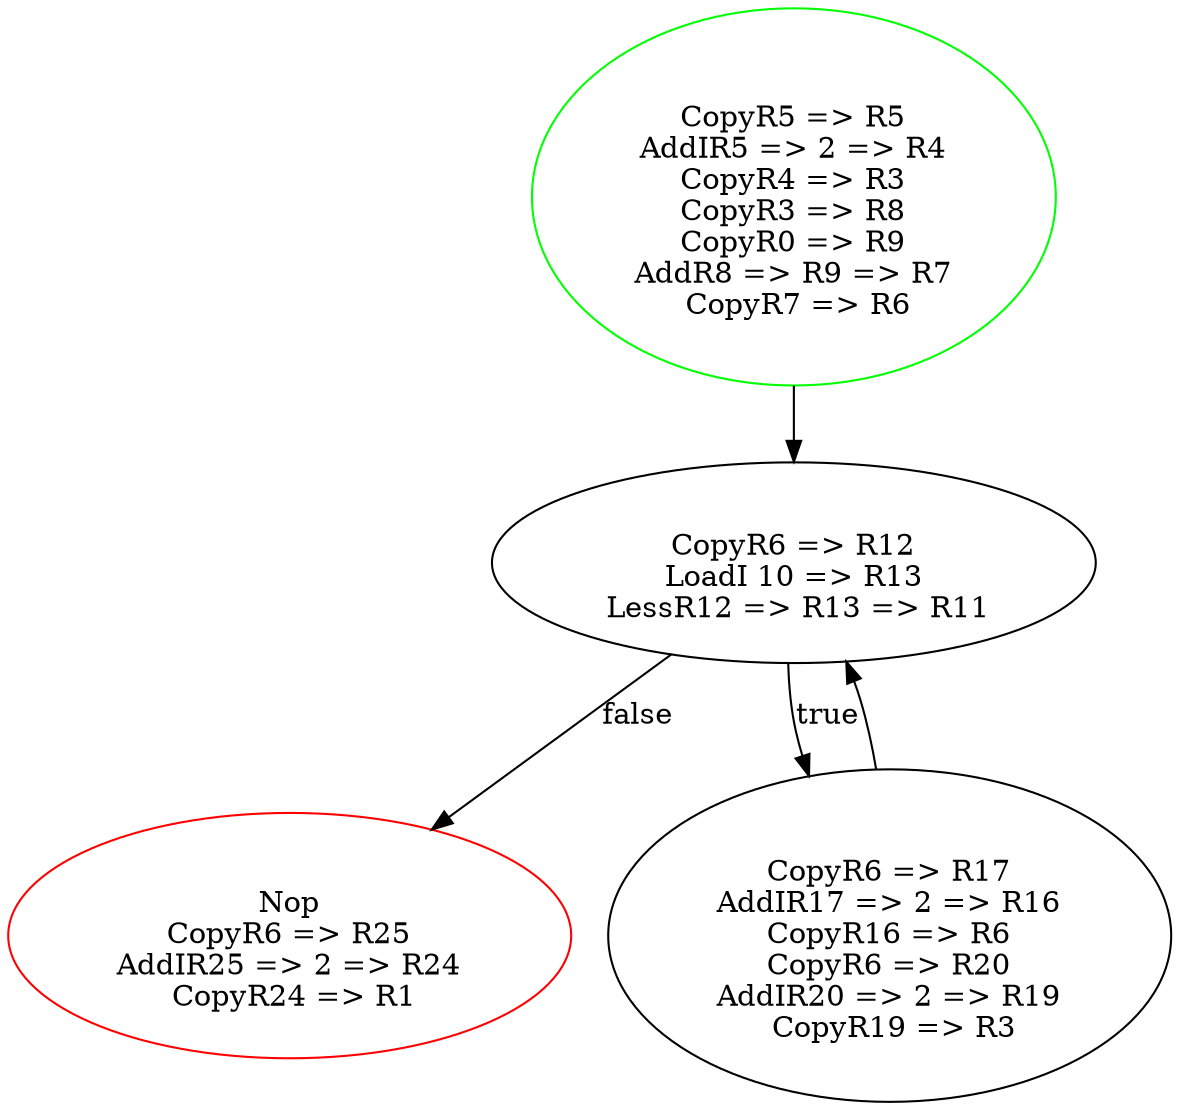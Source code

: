 digraph G {
  // Entry node
  0 [shape=ellipse, color=green];
  // Exit node
  3 [shape=ellipse, color=red];
  0 [label=" \n CopyR5 => R5 \n AddIR5 => 2 => R4 \n CopyR4 => R3 \n CopyR3 => R8 \n CopyR0 => R9 \n AddR8 => R9 => R7 \n CopyR7 => R6"];
  1 [label=" \n CopyR6 => R12 \n LoadI 10 => R13 \n LessR12 => R13 => R11"];
  2 [label=" \n CopyR6 => R17 \n AddIR17 => 2 => R16 \n CopyR16 => R6 \n CopyR6 => R20 \n AddIR20 => 2 => R19 \n CopyR19 => R3"];
  3 [label=" \n Nop \n CopyR6 => R25 \n AddIR25 => 2 => R24 \n CopyR24 => R1"];
0 -> 1;
1 -> 2 [label="true"];
1 -> 3 [label="false"];2 -> 1;
}
